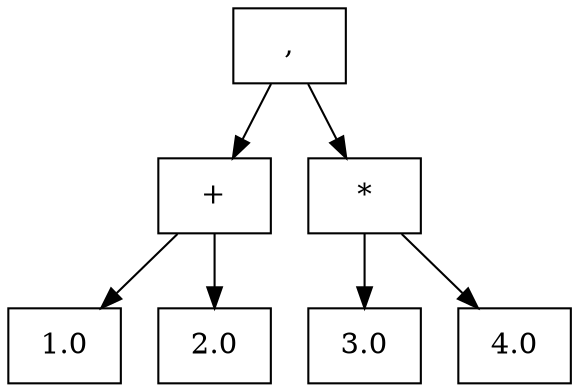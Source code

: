 digraph G {
node [shape=box];
node868693306 [label=","];
node424058530 [label="+"];
node321001045 [label="1.0"];
node791452441 [label="2.0"];
node424058530 -> node321001045;
node424058530 -> node791452441;
node834600351 [label="*"];
node471910020 [label="3.0"];
node531885035 [label="4.0"];
node834600351 -> node471910020;
node834600351 -> node531885035;
node868693306 -> node424058530;
node868693306 -> node834600351;
}

